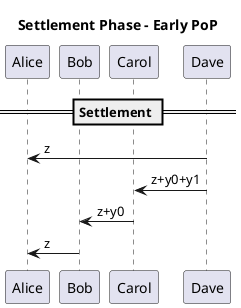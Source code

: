 @startuml
title Settlement Phase - Early PoP
participant Alice
participant Bob
participant Carol
participant Dave

== Settlement ==

Dave -> Alice: z

Dave -> Carol: z+y0+y1
Carol -> Bob: z+y0
Bob -> Alice: z

@enduml
